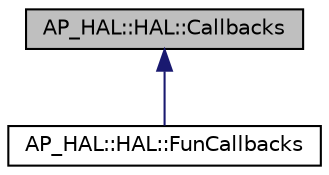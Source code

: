 digraph "AP_HAL::HAL::Callbacks"
{
 // INTERACTIVE_SVG=YES
  edge [fontname="Helvetica",fontsize="10",labelfontname="Helvetica",labelfontsize="10"];
  node [fontname="Helvetica",fontsize="10",shape=record];
  Node1 [label="AP_HAL::HAL::Callbacks",height=0.2,width=0.4,color="black", fillcolor="grey75", style="filled", fontcolor="black"];
  Node1 -> Node2 [dir="back",color="midnightblue",fontsize="10",style="solid",fontname="Helvetica"];
  Node2 [label="AP_HAL::HAL::FunCallbacks",height=0.2,width=0.4,color="black", fillcolor="white", style="filled",URL="$structAP__HAL_1_1HAL_1_1FunCallbacks.html"];
}
